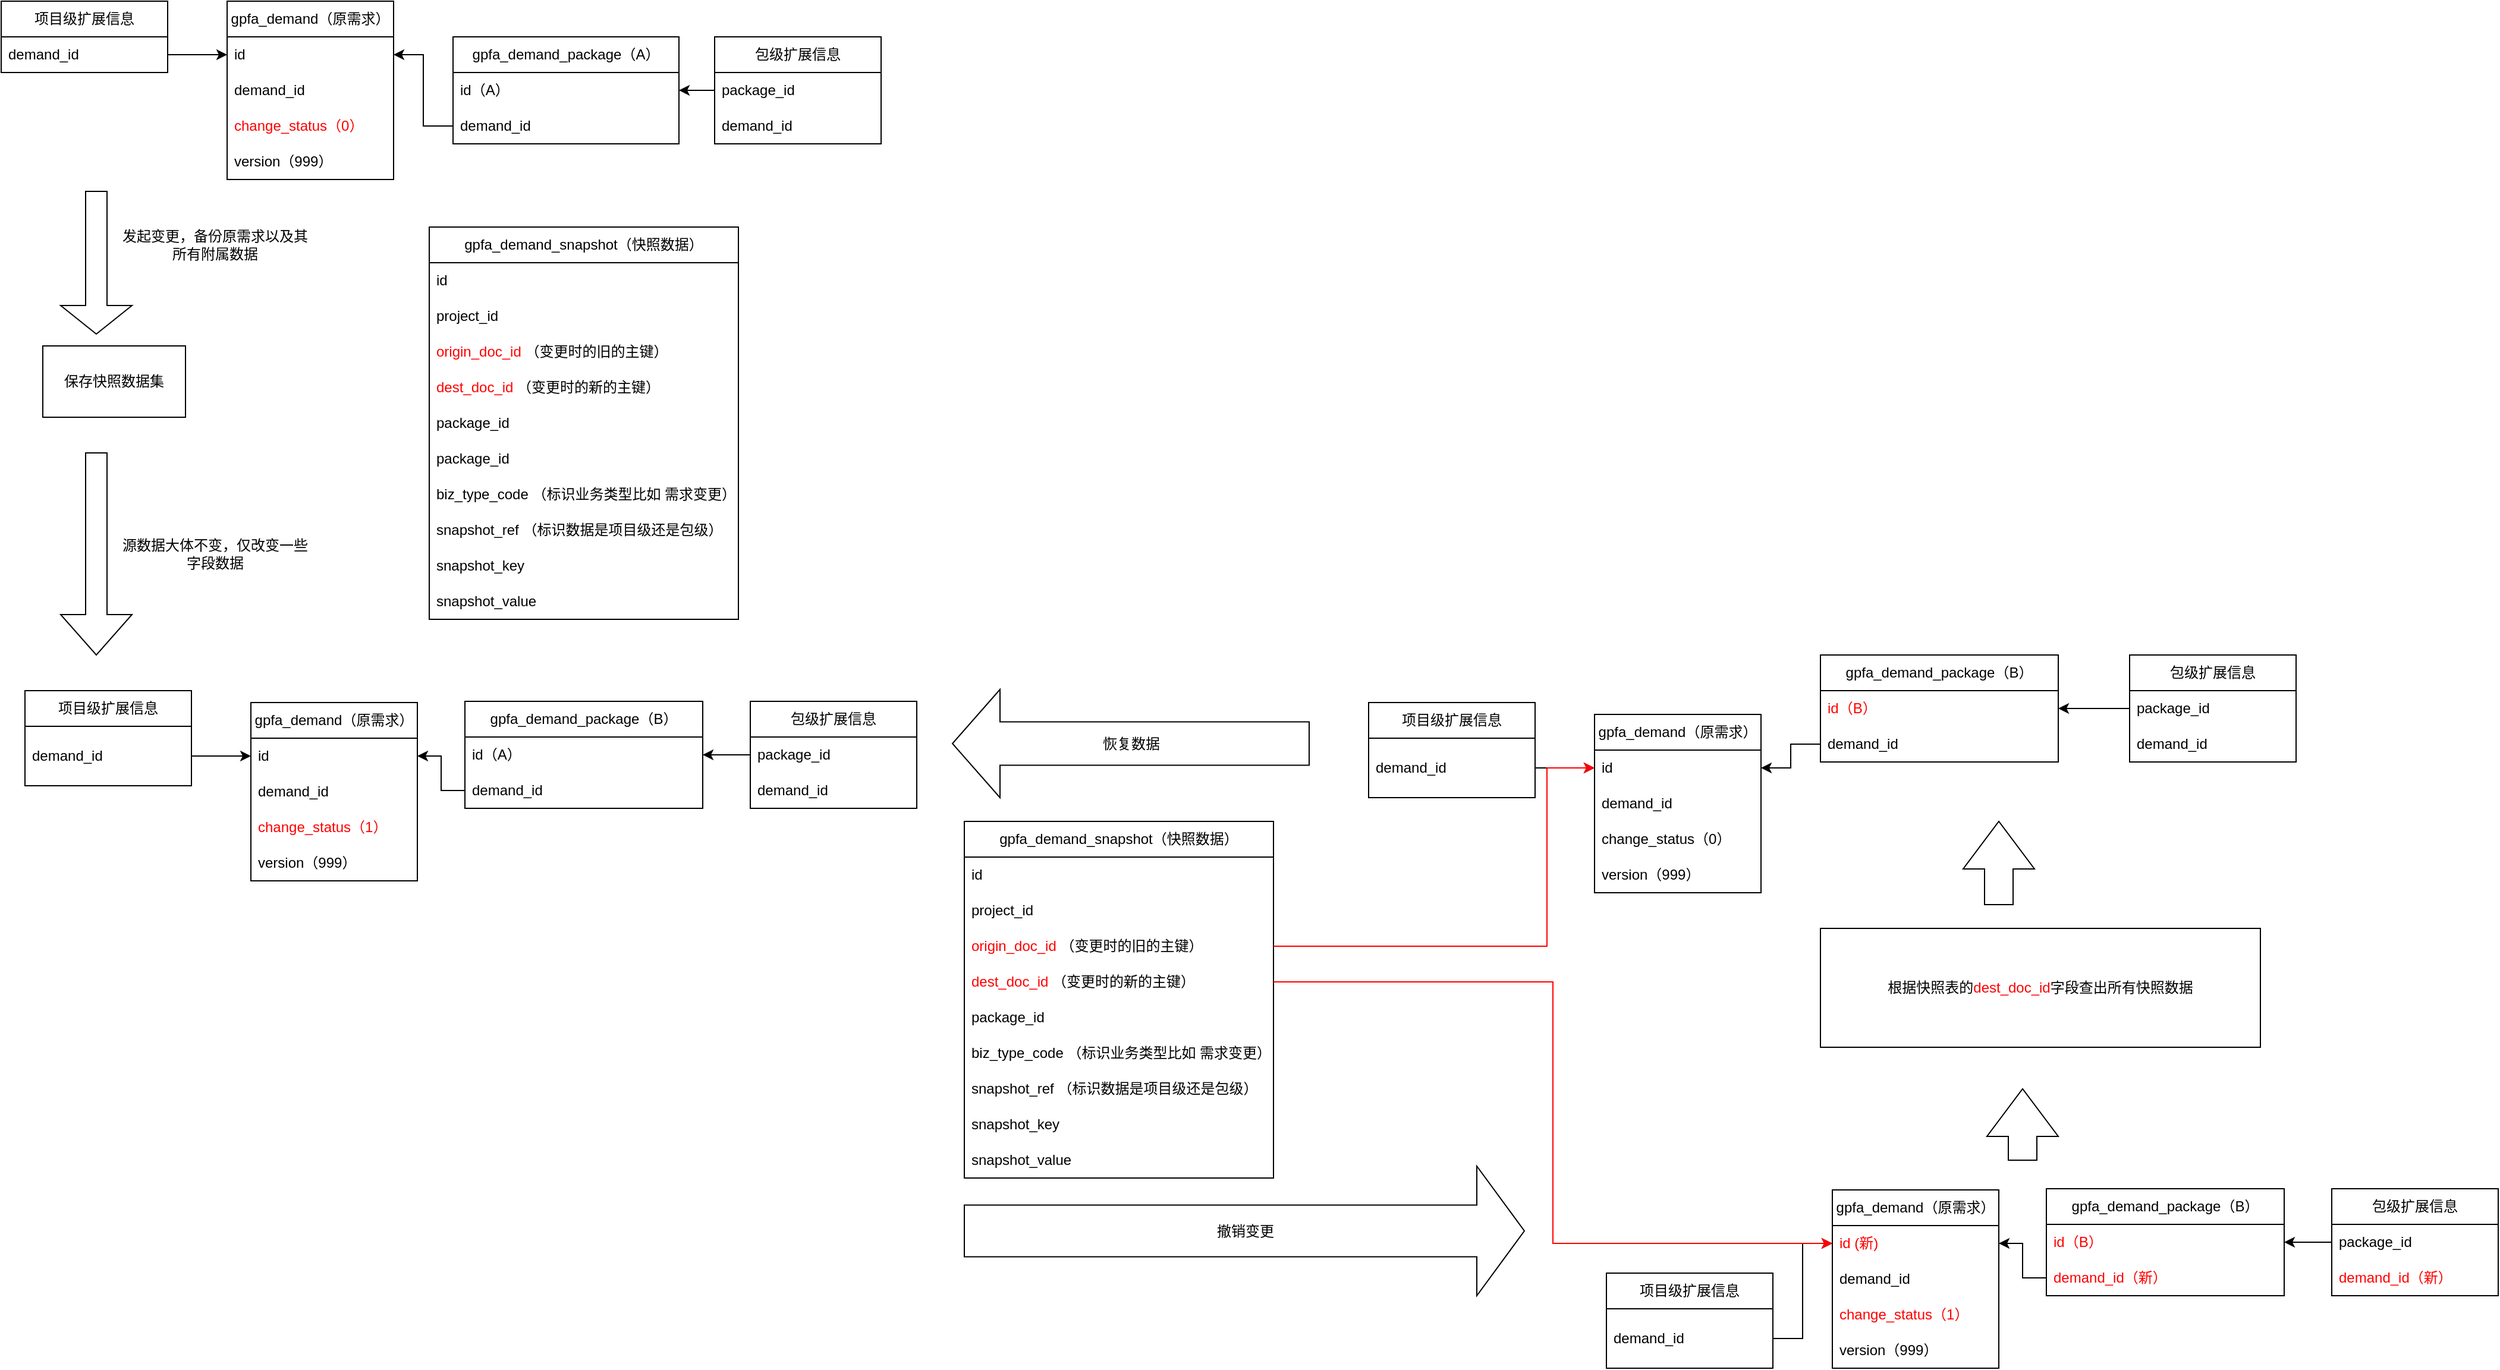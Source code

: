 <mxfile version="24.8.1">
  <diagram name="第 1 页" id="I9Ys1F_-G1VULmeVD_Wq">
    <mxGraphModel dx="2117" dy="552" grid="1" gridSize="10" guides="1" tooltips="1" connect="1" arrows="1" fold="1" page="1" pageScale="1" pageWidth="827" pageHeight="1169" math="0" shadow="0">
      <root>
        <mxCell id="0" />
        <mxCell id="1" parent="0" />
        <mxCell id="A11gRQvkqmPCRC_q29OH-1" value="gpfa_demand（原需求）" style="swimlane;fontStyle=0;childLayout=stackLayout;horizontal=1;startSize=30;horizontalStack=0;resizeParent=1;resizeParentMax=0;resizeLast=0;collapsible=1;marginBottom=0;whiteSpace=wrap;html=1;" parent="1" vertex="1">
          <mxGeometry x="150" y="50" width="140" height="150" as="geometry" />
        </mxCell>
        <mxCell id="A11gRQvkqmPCRC_q29OH-2" value="id" style="text;strokeColor=none;fillColor=none;align=left;verticalAlign=middle;spacingLeft=4;spacingRight=4;overflow=hidden;points=[[0,0.5],[1,0.5]];portConstraint=eastwest;rotatable=0;whiteSpace=wrap;html=1;" parent="A11gRQvkqmPCRC_q29OH-1" vertex="1">
          <mxGeometry y="30" width="140" height="30" as="geometry" />
        </mxCell>
        <mxCell id="A11gRQvkqmPCRC_q29OH-3" value="&lt;div&gt;demand_id&lt;/div&gt;" style="text;strokeColor=none;fillColor=none;align=left;verticalAlign=middle;spacingLeft=4;spacingRight=4;overflow=hidden;points=[[0,0.5],[1,0.5]];portConstraint=eastwest;rotatable=0;whiteSpace=wrap;html=1;" parent="A11gRQvkqmPCRC_q29OH-1" vertex="1">
          <mxGeometry y="60" width="140" height="30" as="geometry" />
        </mxCell>
        <mxCell id="A11gRQvkqmPCRC_q29OH-4" value="&lt;font color=&quot;#ff0000&quot;&gt;change_status（0）&lt;/font&gt;" style="text;strokeColor=none;fillColor=none;align=left;verticalAlign=middle;spacingLeft=4;spacingRight=4;overflow=hidden;points=[[0,0.5],[1,0.5]];portConstraint=eastwest;rotatable=0;whiteSpace=wrap;html=1;" parent="A11gRQvkqmPCRC_q29OH-1" vertex="1">
          <mxGeometry y="90" width="140" height="30" as="geometry" />
        </mxCell>
        <mxCell id="A11gRQvkqmPCRC_q29OH-44" value="version（999）" style="text;strokeColor=none;fillColor=none;align=left;verticalAlign=middle;spacingLeft=4;spacingRight=4;overflow=hidden;points=[[0,0.5],[1,0.5]];portConstraint=eastwest;rotatable=0;whiteSpace=wrap;html=1;" parent="A11gRQvkqmPCRC_q29OH-1" vertex="1">
          <mxGeometry y="120" width="140" height="30" as="geometry" />
        </mxCell>
        <mxCell id="A11gRQvkqmPCRC_q29OH-5" value="gpfa_demand_package（A）" style="swimlane;fontStyle=0;childLayout=stackLayout;horizontal=1;startSize=30;horizontalStack=0;resizeParent=1;resizeParentMax=0;resizeLast=0;collapsible=1;marginBottom=0;whiteSpace=wrap;html=1;" parent="1" vertex="1">
          <mxGeometry x="340" y="80" width="190" height="90" as="geometry" />
        </mxCell>
        <mxCell id="A11gRQvkqmPCRC_q29OH-6" value="id（A）" style="text;strokeColor=none;fillColor=none;align=left;verticalAlign=middle;spacingLeft=4;spacingRight=4;overflow=hidden;points=[[0,0.5],[1,0.5]];portConstraint=eastwest;rotatable=0;whiteSpace=wrap;html=1;" parent="A11gRQvkqmPCRC_q29OH-5" vertex="1">
          <mxGeometry y="30" width="190" height="30" as="geometry" />
        </mxCell>
        <mxCell id="A11gRQvkqmPCRC_q29OH-7" value="&lt;div&gt;demand_id&lt;/div&gt;" style="text;strokeColor=none;fillColor=none;align=left;verticalAlign=middle;spacingLeft=4;spacingRight=4;overflow=hidden;points=[[0,0.5],[1,0.5]];portConstraint=eastwest;rotatable=0;whiteSpace=wrap;html=1;" parent="A11gRQvkqmPCRC_q29OH-5" vertex="1">
          <mxGeometry y="60" width="190" height="30" as="geometry" />
        </mxCell>
        <mxCell id="A11gRQvkqmPCRC_q29OH-10" value="包级扩展信息" style="swimlane;fontStyle=0;childLayout=stackLayout;horizontal=1;startSize=30;horizontalStack=0;resizeParent=1;resizeParentMax=0;resizeLast=0;collapsible=1;marginBottom=0;whiteSpace=wrap;html=1;" parent="1" vertex="1">
          <mxGeometry x="560" y="80" width="140" height="90" as="geometry" />
        </mxCell>
        <mxCell id="A11gRQvkqmPCRC_q29OH-11" value="package_id" style="text;strokeColor=none;fillColor=none;align=left;verticalAlign=middle;spacingLeft=4;spacingRight=4;overflow=hidden;points=[[0,0.5],[1,0.5]];portConstraint=eastwest;rotatable=0;whiteSpace=wrap;html=1;" parent="A11gRQvkqmPCRC_q29OH-10" vertex="1">
          <mxGeometry y="30" width="140" height="30" as="geometry" />
        </mxCell>
        <mxCell id="A11gRQvkqmPCRC_q29OH-12" value="&lt;div&gt;demand_id&lt;/div&gt;" style="text;strokeColor=none;fillColor=none;align=left;verticalAlign=middle;spacingLeft=4;spacingRight=4;overflow=hidden;points=[[0,0.5],[1,0.5]];portConstraint=eastwest;rotatable=0;whiteSpace=wrap;html=1;" parent="A11gRQvkqmPCRC_q29OH-10" vertex="1">
          <mxGeometry y="60" width="140" height="30" as="geometry" />
        </mxCell>
        <mxCell id="A11gRQvkqmPCRC_q29OH-13" value="项目级扩展信息" style="swimlane;fontStyle=0;childLayout=stackLayout;horizontal=1;startSize=30;horizontalStack=0;resizeParent=1;resizeParentMax=0;resizeLast=0;collapsible=1;marginBottom=0;whiteSpace=wrap;html=1;" parent="1" vertex="1">
          <mxGeometry x="-40" y="50" width="140" height="60" as="geometry" />
        </mxCell>
        <mxCell id="A11gRQvkqmPCRC_q29OH-15" value="&lt;div&gt;demand_id&lt;/div&gt;" style="text;strokeColor=none;fillColor=none;align=left;verticalAlign=middle;spacingLeft=4;spacingRight=4;overflow=hidden;points=[[0,0.5],[1,0.5]];portConstraint=eastwest;rotatable=0;whiteSpace=wrap;html=1;" parent="A11gRQvkqmPCRC_q29OH-13" vertex="1">
          <mxGeometry y="30" width="140" height="30" as="geometry" />
        </mxCell>
        <mxCell id="A11gRQvkqmPCRC_q29OH-16" style="edgeStyle=orthogonalEdgeStyle;rounded=0;orthogonalLoop=1;jettySize=auto;html=1;" parent="1" source="A11gRQvkqmPCRC_q29OH-15" target="A11gRQvkqmPCRC_q29OH-2" edge="1">
          <mxGeometry relative="1" as="geometry" />
        </mxCell>
        <mxCell id="A11gRQvkqmPCRC_q29OH-18" style="edgeStyle=orthogonalEdgeStyle;rounded=0;orthogonalLoop=1;jettySize=auto;html=1;entryX=1;entryY=0.5;entryDx=0;entryDy=0;" parent="1" source="A11gRQvkqmPCRC_q29OH-7" target="A11gRQvkqmPCRC_q29OH-2" edge="1">
          <mxGeometry relative="1" as="geometry" />
        </mxCell>
        <mxCell id="A11gRQvkqmPCRC_q29OH-19" style="edgeStyle=orthogonalEdgeStyle;rounded=0;orthogonalLoop=1;jettySize=auto;html=1;" parent="1" source="A11gRQvkqmPCRC_q29OH-11" target="A11gRQvkqmPCRC_q29OH-6" edge="1">
          <mxGeometry relative="1" as="geometry" />
        </mxCell>
        <mxCell id="C_WyQ4mjt2KQoDGE2Ylt-17" value="" style="shape=singleArrow;direction=south;whiteSpace=wrap;html=1;" parent="1" vertex="1">
          <mxGeometry x="10" y="210" width="60" height="120" as="geometry" />
        </mxCell>
        <mxCell id="C_WyQ4mjt2KQoDGE2Ylt-22" value="发起变更，备份原需求以及其所有附属数据" style="text;html=1;align=center;verticalAlign=middle;whiteSpace=wrap;rounded=0;" parent="1" vertex="1">
          <mxGeometry x="60" y="240" width="160" height="30" as="geometry" />
        </mxCell>
        <mxCell id="C_WyQ4mjt2KQoDGE2Ylt-61" value="gpfa_demand（原需求）" style="swimlane;fontStyle=0;childLayout=stackLayout;horizontal=1;startSize=30;horizontalStack=0;resizeParent=1;resizeParentMax=0;resizeLast=0;collapsible=1;marginBottom=0;whiteSpace=wrap;html=1;" parent="1" vertex="1">
          <mxGeometry x="170" y="640" width="140" height="150" as="geometry" />
        </mxCell>
        <mxCell id="C_WyQ4mjt2KQoDGE2Ylt-62" value="id" style="text;strokeColor=none;fillColor=none;align=left;verticalAlign=middle;spacingLeft=4;spacingRight=4;overflow=hidden;points=[[0,0.5],[1,0.5]];portConstraint=eastwest;rotatable=0;whiteSpace=wrap;html=1;" parent="C_WyQ4mjt2KQoDGE2Ylt-61" vertex="1">
          <mxGeometry y="30" width="140" height="30" as="geometry" />
        </mxCell>
        <mxCell id="C_WyQ4mjt2KQoDGE2Ylt-63" value="&lt;div&gt;demand_id&lt;/div&gt;" style="text;strokeColor=none;fillColor=none;align=left;verticalAlign=middle;spacingLeft=4;spacingRight=4;overflow=hidden;points=[[0,0.5],[1,0.5]];portConstraint=eastwest;rotatable=0;whiteSpace=wrap;html=1;" parent="C_WyQ4mjt2KQoDGE2Ylt-61" vertex="1">
          <mxGeometry y="60" width="140" height="30" as="geometry" />
        </mxCell>
        <mxCell id="C_WyQ4mjt2KQoDGE2Ylt-64" value="&lt;font color=&quot;#ff0000&quot;&gt;change_status（1）&lt;/font&gt;" style="text;strokeColor=none;fillColor=none;align=left;verticalAlign=middle;spacingLeft=4;spacingRight=4;overflow=hidden;points=[[0,0.5],[1,0.5]];portConstraint=eastwest;rotatable=0;whiteSpace=wrap;html=1;" parent="C_WyQ4mjt2KQoDGE2Ylt-61" vertex="1">
          <mxGeometry y="90" width="140" height="30" as="geometry" />
        </mxCell>
        <mxCell id="C_WyQ4mjt2KQoDGE2Ylt-65" value="version（999）" style="text;strokeColor=none;fillColor=none;align=left;verticalAlign=middle;spacingLeft=4;spacingRight=4;overflow=hidden;points=[[0,0.5],[1,0.5]];portConstraint=eastwest;rotatable=0;whiteSpace=wrap;html=1;" parent="C_WyQ4mjt2KQoDGE2Ylt-61" vertex="1">
          <mxGeometry y="120" width="140" height="30" as="geometry" />
        </mxCell>
        <mxCell id="C_WyQ4mjt2KQoDGE2Ylt-66" value="gpfa_demand_package（B）" style="swimlane;fontStyle=0;childLayout=stackLayout;horizontal=1;startSize=30;horizontalStack=0;resizeParent=1;resizeParentMax=0;resizeLast=0;collapsible=1;marginBottom=0;whiteSpace=wrap;html=1;" parent="1" vertex="1">
          <mxGeometry x="350" y="639" width="200" height="90" as="geometry" />
        </mxCell>
        <mxCell id="C_WyQ4mjt2KQoDGE2Ylt-67" value="id（A）" style="text;strokeColor=none;fillColor=none;align=left;verticalAlign=middle;spacingLeft=4;spacingRight=4;overflow=hidden;points=[[0,0.5],[1,0.5]];portConstraint=eastwest;rotatable=0;whiteSpace=wrap;html=1;" parent="C_WyQ4mjt2KQoDGE2Ylt-66" vertex="1">
          <mxGeometry y="30" width="200" height="30" as="geometry" />
        </mxCell>
        <mxCell id="C_WyQ4mjt2KQoDGE2Ylt-68" value="&lt;div&gt;demand_id&lt;/div&gt;" style="text;strokeColor=none;fillColor=none;align=left;verticalAlign=middle;spacingLeft=4;spacingRight=4;overflow=hidden;points=[[0,0.5],[1,0.5]];portConstraint=eastwest;rotatable=0;whiteSpace=wrap;html=1;" parent="C_WyQ4mjt2KQoDGE2Ylt-66" vertex="1">
          <mxGeometry y="60" width="200" height="30" as="geometry" />
        </mxCell>
        <mxCell id="C_WyQ4mjt2KQoDGE2Ylt-69" value="包级扩展信息" style="swimlane;fontStyle=0;childLayout=stackLayout;horizontal=1;startSize=30;horizontalStack=0;resizeParent=1;resizeParentMax=0;resizeLast=0;collapsible=1;marginBottom=0;whiteSpace=wrap;html=1;" parent="1" vertex="1">
          <mxGeometry x="590" y="639" width="140" height="90" as="geometry" />
        </mxCell>
        <mxCell id="C_WyQ4mjt2KQoDGE2Ylt-70" value="package_id" style="text;strokeColor=none;fillColor=none;align=left;verticalAlign=middle;spacingLeft=4;spacingRight=4;overflow=hidden;points=[[0,0.5],[1,0.5]];portConstraint=eastwest;rotatable=0;whiteSpace=wrap;html=1;" parent="C_WyQ4mjt2KQoDGE2Ylt-69" vertex="1">
          <mxGeometry y="30" width="140" height="30" as="geometry" />
        </mxCell>
        <mxCell id="C_WyQ4mjt2KQoDGE2Ylt-71" value="&lt;div&gt;demand_id&lt;/div&gt;" style="text;strokeColor=none;fillColor=none;align=left;verticalAlign=middle;spacingLeft=4;spacingRight=4;overflow=hidden;points=[[0,0.5],[1,0.5]];portConstraint=eastwest;rotatable=0;whiteSpace=wrap;html=1;" parent="C_WyQ4mjt2KQoDGE2Ylt-69" vertex="1">
          <mxGeometry y="60" width="140" height="30" as="geometry" />
        </mxCell>
        <mxCell id="C_WyQ4mjt2KQoDGE2Ylt-72" value="项目级扩展信息" style="swimlane;fontStyle=0;childLayout=stackLayout;horizontal=1;startSize=30;horizontalStack=0;resizeParent=1;resizeParentMax=0;resizeLast=0;collapsible=1;marginBottom=0;whiteSpace=wrap;html=1;" parent="1" vertex="1">
          <mxGeometry x="-20" y="630" width="140" height="80" as="geometry" />
        </mxCell>
        <mxCell id="C_WyQ4mjt2KQoDGE2Ylt-73" value="&lt;div&gt;demand_id&lt;/div&gt;" style="text;strokeColor=none;fillColor=none;align=left;verticalAlign=middle;spacingLeft=4;spacingRight=4;overflow=hidden;points=[[0,0.5],[1,0.5]];portConstraint=eastwest;rotatable=0;whiteSpace=wrap;html=1;" parent="C_WyQ4mjt2KQoDGE2Ylt-72" vertex="1">
          <mxGeometry y="30" width="140" height="50" as="geometry" />
        </mxCell>
        <mxCell id="C_WyQ4mjt2KQoDGE2Ylt-74" style="edgeStyle=orthogonalEdgeStyle;rounded=0;orthogonalLoop=1;jettySize=auto;html=1;" parent="1" source="C_WyQ4mjt2KQoDGE2Ylt-73" target="C_WyQ4mjt2KQoDGE2Ylt-62" edge="1">
          <mxGeometry relative="1" as="geometry" />
        </mxCell>
        <mxCell id="C_WyQ4mjt2KQoDGE2Ylt-75" style="edgeStyle=orthogonalEdgeStyle;rounded=0;orthogonalLoop=1;jettySize=auto;html=1;entryX=1;entryY=0.5;entryDx=0;entryDy=0;" parent="1" source="C_WyQ4mjt2KQoDGE2Ylt-68" target="C_WyQ4mjt2KQoDGE2Ylt-62" edge="1">
          <mxGeometry relative="1" as="geometry" />
        </mxCell>
        <mxCell id="C_WyQ4mjt2KQoDGE2Ylt-76" style="edgeStyle=orthogonalEdgeStyle;rounded=0;orthogonalLoop=1;jettySize=auto;html=1;" parent="1" source="C_WyQ4mjt2KQoDGE2Ylt-70" target="C_WyQ4mjt2KQoDGE2Ylt-67" edge="1">
          <mxGeometry relative="1" as="geometry" />
        </mxCell>
        <mxCell id="C_WyQ4mjt2KQoDGE2Ylt-77" value="" style="shape=singleArrow;direction=south;whiteSpace=wrap;html=1;" parent="1" vertex="1">
          <mxGeometry x="10" y="430" width="60" height="170" as="geometry" />
        </mxCell>
        <mxCell id="7AQJ3rgcb81PWTpKVxPb-6" value="gpfa_demand_snapshot（快照数据）" style="swimlane;fontStyle=0;childLayout=stackLayout;horizontal=1;startSize=30;horizontalStack=0;resizeParent=1;resizeParentMax=0;resizeLast=0;collapsible=1;marginBottom=0;whiteSpace=wrap;html=1;" parent="1" vertex="1">
          <mxGeometry x="320" y="240" width="260" height="330" as="geometry" />
        </mxCell>
        <mxCell id="7AQJ3rgcb81PWTpKVxPb-7" value="id" style="text;strokeColor=none;fillColor=none;align=left;verticalAlign=middle;spacingLeft=4;spacingRight=4;overflow=hidden;points=[[0,0.5],[1,0.5]];portConstraint=eastwest;rotatable=0;whiteSpace=wrap;html=1;" parent="7AQJ3rgcb81PWTpKVxPb-6" vertex="1">
          <mxGeometry y="30" width="260" height="30" as="geometry" />
        </mxCell>
        <mxCell id="7AQJ3rgcb81PWTpKVxPb-8" value="project_id" style="text;strokeColor=none;fillColor=none;align=left;verticalAlign=middle;spacingLeft=4;spacingRight=4;overflow=hidden;points=[[0,0.5],[1,0.5]];portConstraint=eastwest;rotatable=0;whiteSpace=wrap;html=1;" parent="7AQJ3rgcb81PWTpKVxPb-6" vertex="1">
          <mxGeometry y="60" width="260" height="30" as="geometry" />
        </mxCell>
        <mxCell id="7AQJ3rgcb81PWTpKVxPb-11" value="&lt;font color=&quot;#ff0000&quot;&gt;origin_doc_id&lt;/font&gt; （变更时的旧的主键）" style="text;strokeColor=none;fillColor=none;align=left;verticalAlign=middle;spacingLeft=4;spacingRight=4;overflow=hidden;points=[[0,0.5],[1,0.5]];portConstraint=eastwest;rotatable=0;whiteSpace=wrap;html=1;" parent="7AQJ3rgcb81PWTpKVxPb-6" vertex="1">
          <mxGeometry y="90" width="260" height="30" as="geometry" />
        </mxCell>
        <mxCell id="7AQJ3rgcb81PWTpKVxPb-10" value="&lt;font color=&quot;#ff0000&quot;&gt;dest_doc_id&lt;/font&gt; （变更时的新的主键）" style="text;strokeColor=none;fillColor=none;align=left;verticalAlign=middle;spacingLeft=4;spacingRight=4;overflow=hidden;points=[[0,0.5],[1,0.5]];portConstraint=eastwest;rotatable=0;whiteSpace=wrap;html=1;" parent="7AQJ3rgcb81PWTpKVxPb-6" vertex="1">
          <mxGeometry y="120" width="260" height="30" as="geometry" />
        </mxCell>
        <mxCell id="7AQJ3rgcb81PWTpKVxPb-16" value="package_id" style="text;strokeColor=none;fillColor=none;align=left;verticalAlign=middle;spacingLeft=4;spacingRight=4;overflow=hidden;points=[[0,0.5],[1,0.5]];portConstraint=eastwest;rotatable=0;whiteSpace=wrap;html=1;" parent="7AQJ3rgcb81PWTpKVxPb-6" vertex="1">
          <mxGeometry y="150" width="260" height="30" as="geometry" />
        </mxCell>
        <mxCell id="-rqEUNTvisuXsaE-r4DA-5" value="package_id" style="text;strokeColor=none;fillColor=none;align=left;verticalAlign=middle;spacingLeft=4;spacingRight=4;overflow=hidden;points=[[0,0.5],[1,0.5]];portConstraint=eastwest;rotatable=0;whiteSpace=wrap;html=1;" vertex="1" parent="7AQJ3rgcb81PWTpKVxPb-6">
          <mxGeometry y="180" width="260" height="30" as="geometry" />
        </mxCell>
        <mxCell id="7AQJ3rgcb81PWTpKVxPb-35" value="biz_type_code （标识业务类型比如 需求变更）" style="text;strokeColor=none;fillColor=none;align=left;verticalAlign=middle;spacingLeft=4;spacingRight=4;overflow=hidden;points=[[0,0.5],[1,0.5]];portConstraint=eastwest;rotatable=0;whiteSpace=wrap;html=1;" parent="7AQJ3rgcb81PWTpKVxPb-6" vertex="1">
          <mxGeometry y="210" width="260" height="30" as="geometry" />
        </mxCell>
        <mxCell id="7AQJ3rgcb81PWTpKVxPb-18" value="snapshot_ref （标识数据是项目级还是包级）" style="text;strokeColor=none;fillColor=none;align=left;verticalAlign=middle;spacingLeft=4;spacingRight=4;overflow=hidden;points=[[0,0.5],[1,0.5]];portConstraint=eastwest;rotatable=0;whiteSpace=wrap;html=1;" parent="7AQJ3rgcb81PWTpKVxPb-6" vertex="1">
          <mxGeometry y="240" width="260" height="30" as="geometry" />
        </mxCell>
        <mxCell id="7AQJ3rgcb81PWTpKVxPb-19" value="snapshot_key" style="text;strokeColor=none;fillColor=none;align=left;verticalAlign=middle;spacingLeft=4;spacingRight=4;overflow=hidden;points=[[0,0.5],[1,0.5]];portConstraint=eastwest;rotatable=0;whiteSpace=wrap;html=1;" parent="7AQJ3rgcb81PWTpKVxPb-6" vertex="1">
          <mxGeometry y="270" width="260" height="30" as="geometry" />
        </mxCell>
        <mxCell id="7AQJ3rgcb81PWTpKVxPb-20" value="snapshot_value" style="text;strokeColor=none;fillColor=none;align=left;verticalAlign=middle;spacingLeft=4;spacingRight=4;overflow=hidden;points=[[0,0.5],[1,0.5]];portConstraint=eastwest;rotatable=0;whiteSpace=wrap;html=1;" parent="7AQJ3rgcb81PWTpKVxPb-6" vertex="1">
          <mxGeometry y="300" width="260" height="30" as="geometry" />
        </mxCell>
        <mxCell id="7AQJ3rgcb81PWTpKVxPb-21" value="保存快照数据集" style="rounded=0;whiteSpace=wrap;html=1;" parent="1" vertex="1">
          <mxGeometry x="-5" y="340" width="120" height="60" as="geometry" />
        </mxCell>
        <mxCell id="7AQJ3rgcb81PWTpKVxPb-25" value="gpfa_demand_snapshot（快照数据）" style="swimlane;fontStyle=0;childLayout=stackLayout;horizontal=1;startSize=30;horizontalStack=0;resizeParent=1;resizeParentMax=0;resizeLast=0;collapsible=1;marginBottom=0;whiteSpace=wrap;html=1;" parent="1" vertex="1">
          <mxGeometry x="770" y="740" width="260" height="300" as="geometry" />
        </mxCell>
        <mxCell id="7AQJ3rgcb81PWTpKVxPb-26" value="id" style="text;strokeColor=none;fillColor=none;align=left;verticalAlign=middle;spacingLeft=4;spacingRight=4;overflow=hidden;points=[[0,0.5],[1,0.5]];portConstraint=eastwest;rotatable=0;whiteSpace=wrap;html=1;" parent="7AQJ3rgcb81PWTpKVxPb-25" vertex="1">
          <mxGeometry y="30" width="260" height="30" as="geometry" />
        </mxCell>
        <mxCell id="7AQJ3rgcb81PWTpKVxPb-27" value="project_id" style="text;strokeColor=none;fillColor=none;align=left;verticalAlign=middle;spacingLeft=4;spacingRight=4;overflow=hidden;points=[[0,0.5],[1,0.5]];portConstraint=eastwest;rotatable=0;whiteSpace=wrap;html=1;" parent="7AQJ3rgcb81PWTpKVxPb-25" vertex="1">
          <mxGeometry y="60" width="260" height="30" as="geometry" />
        </mxCell>
        <mxCell id="7AQJ3rgcb81PWTpKVxPb-28" value="&lt;font color=&quot;#ff0000&quot;&gt;origin_doc_id&lt;/font&gt; （变更时的旧的主键）" style="text;strokeColor=none;fillColor=none;align=left;verticalAlign=middle;spacingLeft=4;spacingRight=4;overflow=hidden;points=[[0,0.5],[1,0.5]];portConstraint=eastwest;rotatable=0;whiteSpace=wrap;html=1;" parent="7AQJ3rgcb81PWTpKVxPb-25" vertex="1">
          <mxGeometry y="90" width="260" height="30" as="geometry" />
        </mxCell>
        <mxCell id="7AQJ3rgcb81PWTpKVxPb-29" value="&lt;font color=&quot;#ff0000&quot;&gt;dest_doc_id&lt;/font&gt; （变更时的新的主键）" style="text;strokeColor=none;fillColor=none;align=left;verticalAlign=middle;spacingLeft=4;spacingRight=4;overflow=hidden;points=[[0,0.5],[1,0.5]];portConstraint=eastwest;rotatable=0;whiteSpace=wrap;html=1;" parent="7AQJ3rgcb81PWTpKVxPb-25" vertex="1">
          <mxGeometry y="120" width="260" height="30" as="geometry" />
        </mxCell>
        <mxCell id="7AQJ3rgcb81PWTpKVxPb-30" value="package_id" style="text;strokeColor=none;fillColor=none;align=left;verticalAlign=middle;spacingLeft=4;spacingRight=4;overflow=hidden;points=[[0,0.5],[1,0.5]];portConstraint=eastwest;rotatable=0;whiteSpace=wrap;html=1;" parent="7AQJ3rgcb81PWTpKVxPb-25" vertex="1">
          <mxGeometry y="150" width="260" height="30" as="geometry" />
        </mxCell>
        <mxCell id="7AQJ3rgcb81PWTpKVxPb-36" value="biz_type_code （标识业务类型比如 需求变更）" style="text;strokeColor=none;fillColor=none;align=left;verticalAlign=middle;spacingLeft=4;spacingRight=4;overflow=hidden;points=[[0,0.5],[1,0.5]];portConstraint=eastwest;rotatable=0;whiteSpace=wrap;html=1;" parent="7AQJ3rgcb81PWTpKVxPb-25" vertex="1">
          <mxGeometry y="180" width="260" height="30" as="geometry" />
        </mxCell>
        <mxCell id="7AQJ3rgcb81PWTpKVxPb-31" value="snapshot_ref （标识数据是项目级还是包级）" style="text;strokeColor=none;fillColor=none;align=left;verticalAlign=middle;spacingLeft=4;spacingRight=4;overflow=hidden;points=[[0,0.5],[1,0.5]];portConstraint=eastwest;rotatable=0;whiteSpace=wrap;html=1;" parent="7AQJ3rgcb81PWTpKVxPb-25" vertex="1">
          <mxGeometry y="210" width="260" height="30" as="geometry" />
        </mxCell>
        <mxCell id="7AQJ3rgcb81PWTpKVxPb-32" value="snapshot_key" style="text;strokeColor=none;fillColor=none;align=left;verticalAlign=middle;spacingLeft=4;spacingRight=4;overflow=hidden;points=[[0,0.5],[1,0.5]];portConstraint=eastwest;rotatable=0;whiteSpace=wrap;html=1;" parent="7AQJ3rgcb81PWTpKVxPb-25" vertex="1">
          <mxGeometry y="240" width="260" height="30" as="geometry" />
        </mxCell>
        <mxCell id="7AQJ3rgcb81PWTpKVxPb-33" value="snapshot_value" style="text;strokeColor=none;fillColor=none;align=left;verticalAlign=middle;spacingLeft=4;spacingRight=4;overflow=hidden;points=[[0,0.5],[1,0.5]];portConstraint=eastwest;rotatable=0;whiteSpace=wrap;html=1;" parent="7AQJ3rgcb81PWTpKVxPb-25" vertex="1">
          <mxGeometry y="270" width="260" height="30" as="geometry" />
        </mxCell>
        <mxCell id="7AQJ3rgcb81PWTpKVxPb-42" value="撤销变更" style="html=1;shadow=0;dashed=0;align=center;verticalAlign=middle;shape=mxgraph.arrows2.arrow;dy=0.6;dx=40;notch=0;" parent="1" vertex="1">
          <mxGeometry x="770" y="1030" width="471" height="109" as="geometry" />
        </mxCell>
        <mxCell id="7AQJ3rgcb81PWTpKVxPb-43" value="gpfa_demand（原需求）" style="swimlane;fontStyle=0;childLayout=stackLayout;horizontal=1;startSize=30;horizontalStack=0;resizeParent=1;resizeParentMax=0;resizeLast=0;collapsible=1;marginBottom=0;whiteSpace=wrap;html=1;" parent="1" vertex="1">
          <mxGeometry x="1500" y="1050" width="140" height="150" as="geometry" />
        </mxCell>
        <mxCell id="7AQJ3rgcb81PWTpKVxPb-44" value="&lt;font color=&quot;#ff0000&quot;&gt;id (新)&lt;/font&gt;" style="text;strokeColor=none;fillColor=none;align=left;verticalAlign=middle;spacingLeft=4;spacingRight=4;overflow=hidden;points=[[0,0.5],[1,0.5]];portConstraint=eastwest;rotatable=0;whiteSpace=wrap;html=1;" parent="7AQJ3rgcb81PWTpKVxPb-43" vertex="1">
          <mxGeometry y="30" width="140" height="30" as="geometry" />
        </mxCell>
        <mxCell id="7AQJ3rgcb81PWTpKVxPb-45" value="&lt;div&gt;demand_id&lt;/div&gt;" style="text;strokeColor=none;fillColor=none;align=left;verticalAlign=middle;spacingLeft=4;spacingRight=4;overflow=hidden;points=[[0,0.5],[1,0.5]];portConstraint=eastwest;rotatable=0;whiteSpace=wrap;html=1;" parent="7AQJ3rgcb81PWTpKVxPb-43" vertex="1">
          <mxGeometry y="60" width="140" height="30" as="geometry" />
        </mxCell>
        <mxCell id="7AQJ3rgcb81PWTpKVxPb-46" value="&lt;font color=&quot;#ff0000&quot;&gt;change_status（1）&lt;/font&gt;" style="text;strokeColor=none;fillColor=none;align=left;verticalAlign=middle;spacingLeft=4;spacingRight=4;overflow=hidden;points=[[0,0.5],[1,0.5]];portConstraint=eastwest;rotatable=0;whiteSpace=wrap;html=1;" parent="7AQJ3rgcb81PWTpKVxPb-43" vertex="1">
          <mxGeometry y="90" width="140" height="30" as="geometry" />
        </mxCell>
        <mxCell id="7AQJ3rgcb81PWTpKVxPb-47" value="version（999）" style="text;strokeColor=none;fillColor=none;align=left;verticalAlign=middle;spacingLeft=4;spacingRight=4;overflow=hidden;points=[[0,0.5],[1,0.5]];portConstraint=eastwest;rotatable=0;whiteSpace=wrap;html=1;" parent="7AQJ3rgcb81PWTpKVxPb-43" vertex="1">
          <mxGeometry y="120" width="140" height="30" as="geometry" />
        </mxCell>
        <mxCell id="7AQJ3rgcb81PWTpKVxPb-48" value="gpfa_demand_package（B）" style="swimlane;fontStyle=0;childLayout=stackLayout;horizontal=1;startSize=30;horizontalStack=0;resizeParent=1;resizeParentMax=0;resizeLast=0;collapsible=1;marginBottom=0;whiteSpace=wrap;html=1;" parent="1" vertex="1">
          <mxGeometry x="1680" y="1049" width="200" height="90" as="geometry" />
        </mxCell>
        <mxCell id="7AQJ3rgcb81PWTpKVxPb-49" value="&lt;font color=&quot;#ff0000&quot;&gt;id（B）&lt;/font&gt;" style="text;strokeColor=none;fillColor=none;align=left;verticalAlign=middle;spacingLeft=4;spacingRight=4;overflow=hidden;points=[[0,0.5],[1,0.5]];portConstraint=eastwest;rotatable=0;whiteSpace=wrap;html=1;" parent="7AQJ3rgcb81PWTpKVxPb-48" vertex="1">
          <mxGeometry y="30" width="200" height="30" as="geometry" />
        </mxCell>
        <mxCell id="7AQJ3rgcb81PWTpKVxPb-50" value="&lt;div&gt;&lt;font color=&quot;#ff0000&quot;&gt;demand_id（新）&lt;/font&gt;&lt;/div&gt;" style="text;strokeColor=none;fillColor=none;align=left;verticalAlign=middle;spacingLeft=4;spacingRight=4;overflow=hidden;points=[[0,0.5],[1,0.5]];portConstraint=eastwest;rotatable=0;whiteSpace=wrap;html=1;" parent="7AQJ3rgcb81PWTpKVxPb-48" vertex="1">
          <mxGeometry y="60" width="200" height="30" as="geometry" />
        </mxCell>
        <mxCell id="7AQJ3rgcb81PWTpKVxPb-51" value="包级扩展信息" style="swimlane;fontStyle=0;childLayout=stackLayout;horizontal=1;startSize=30;horizontalStack=0;resizeParent=1;resizeParentMax=0;resizeLast=0;collapsible=1;marginBottom=0;whiteSpace=wrap;html=1;" parent="1" vertex="1">
          <mxGeometry x="1920" y="1049" width="140" height="90" as="geometry" />
        </mxCell>
        <mxCell id="7AQJ3rgcb81PWTpKVxPb-52" value="package_id" style="text;strokeColor=none;fillColor=none;align=left;verticalAlign=middle;spacingLeft=4;spacingRight=4;overflow=hidden;points=[[0,0.5],[1,0.5]];portConstraint=eastwest;rotatable=0;whiteSpace=wrap;html=1;" parent="7AQJ3rgcb81PWTpKVxPb-51" vertex="1">
          <mxGeometry y="30" width="140" height="30" as="geometry" />
        </mxCell>
        <mxCell id="7AQJ3rgcb81PWTpKVxPb-53" value="&lt;div&gt;&lt;font color=&quot;#ff0000&quot;&gt;demand_id（新）&lt;/font&gt;&lt;/div&gt;" style="text;strokeColor=none;fillColor=none;align=left;verticalAlign=middle;spacingLeft=4;spacingRight=4;overflow=hidden;points=[[0,0.5],[1,0.5]];portConstraint=eastwest;rotatable=0;whiteSpace=wrap;html=1;" parent="7AQJ3rgcb81PWTpKVxPb-51" vertex="1">
          <mxGeometry y="60" width="140" height="30" as="geometry" />
        </mxCell>
        <mxCell id="7AQJ3rgcb81PWTpKVxPb-54" value="项目级扩展信息" style="swimlane;fontStyle=0;childLayout=stackLayout;horizontal=1;startSize=30;horizontalStack=0;resizeParent=1;resizeParentMax=0;resizeLast=0;collapsible=1;marginBottom=0;whiteSpace=wrap;html=1;" parent="1" vertex="1">
          <mxGeometry x="1310" y="1120" width="140" height="80" as="geometry" />
        </mxCell>
        <mxCell id="7AQJ3rgcb81PWTpKVxPb-55" value="&lt;div&gt;demand_id&lt;/div&gt;" style="text;strokeColor=none;fillColor=none;align=left;verticalAlign=middle;spacingLeft=4;spacingRight=4;overflow=hidden;points=[[0,0.5],[1,0.5]];portConstraint=eastwest;rotatable=0;whiteSpace=wrap;html=1;" parent="7AQJ3rgcb81PWTpKVxPb-54" vertex="1">
          <mxGeometry y="30" width="140" height="50" as="geometry" />
        </mxCell>
        <mxCell id="7AQJ3rgcb81PWTpKVxPb-56" style="edgeStyle=orthogonalEdgeStyle;rounded=0;orthogonalLoop=1;jettySize=auto;html=1;" parent="1" source="7AQJ3rgcb81PWTpKVxPb-55" target="7AQJ3rgcb81PWTpKVxPb-44" edge="1">
          <mxGeometry relative="1" as="geometry" />
        </mxCell>
        <mxCell id="7AQJ3rgcb81PWTpKVxPb-57" style="edgeStyle=orthogonalEdgeStyle;rounded=0;orthogonalLoop=1;jettySize=auto;html=1;entryX=1;entryY=0.5;entryDx=0;entryDy=0;" parent="1" source="7AQJ3rgcb81PWTpKVxPb-50" target="7AQJ3rgcb81PWTpKVxPb-44" edge="1">
          <mxGeometry relative="1" as="geometry" />
        </mxCell>
        <mxCell id="7AQJ3rgcb81PWTpKVxPb-58" style="edgeStyle=orthogonalEdgeStyle;rounded=0;orthogonalLoop=1;jettySize=auto;html=1;" parent="1" source="7AQJ3rgcb81PWTpKVxPb-52" target="7AQJ3rgcb81PWTpKVxPb-49" edge="1">
          <mxGeometry relative="1" as="geometry" />
        </mxCell>
        <mxCell id="7AQJ3rgcb81PWTpKVxPb-59" value="根据快照表的&lt;font color=&quot;#ff0000&quot;&gt;dest_doc_id&lt;/font&gt;字段查出所有快照数据" style="rounded=0;whiteSpace=wrap;html=1;" parent="1" vertex="1">
          <mxGeometry x="1490" y="830" width="370" height="100" as="geometry" />
        </mxCell>
        <mxCell id="7AQJ3rgcb81PWTpKVxPb-104" value="gpfa_demand（原需求）" style="swimlane;fontStyle=0;childLayout=stackLayout;horizontal=1;startSize=30;horizontalStack=0;resizeParent=1;resizeParentMax=0;resizeLast=0;collapsible=1;marginBottom=0;whiteSpace=wrap;html=1;" parent="1" vertex="1">
          <mxGeometry x="1300" y="650" width="140" height="150" as="geometry" />
        </mxCell>
        <mxCell id="7AQJ3rgcb81PWTpKVxPb-105" value="id" style="text;strokeColor=none;fillColor=none;align=left;verticalAlign=middle;spacingLeft=4;spacingRight=4;overflow=hidden;points=[[0,0.5],[1,0.5]];portConstraint=eastwest;rotatable=0;whiteSpace=wrap;html=1;" parent="7AQJ3rgcb81PWTpKVxPb-104" vertex="1">
          <mxGeometry y="30" width="140" height="30" as="geometry" />
        </mxCell>
        <mxCell id="7AQJ3rgcb81PWTpKVxPb-106" value="&lt;div&gt;demand_id&lt;/div&gt;" style="text;strokeColor=none;fillColor=none;align=left;verticalAlign=middle;spacingLeft=4;spacingRight=4;overflow=hidden;points=[[0,0.5],[1,0.5]];portConstraint=eastwest;rotatable=0;whiteSpace=wrap;html=1;" parent="7AQJ3rgcb81PWTpKVxPb-104" vertex="1">
          <mxGeometry y="60" width="140" height="30" as="geometry" />
        </mxCell>
        <mxCell id="7AQJ3rgcb81PWTpKVxPb-107" value="change_status（0）" style="text;strokeColor=none;fillColor=none;align=left;verticalAlign=middle;spacingLeft=4;spacingRight=4;overflow=hidden;points=[[0,0.5],[1,0.5]];portConstraint=eastwest;rotatable=0;whiteSpace=wrap;html=1;" parent="7AQJ3rgcb81PWTpKVxPb-104" vertex="1">
          <mxGeometry y="90" width="140" height="30" as="geometry" />
        </mxCell>
        <mxCell id="7AQJ3rgcb81PWTpKVxPb-108" value="version（999）" style="text;strokeColor=none;fillColor=none;align=left;verticalAlign=middle;spacingLeft=4;spacingRight=4;overflow=hidden;points=[[0,0.5],[1,0.5]];portConstraint=eastwest;rotatable=0;whiteSpace=wrap;html=1;" parent="7AQJ3rgcb81PWTpKVxPb-104" vertex="1">
          <mxGeometry y="120" width="140" height="30" as="geometry" />
        </mxCell>
        <mxCell id="7AQJ3rgcb81PWTpKVxPb-109" value="gpfa_demand_package（B）" style="swimlane;fontStyle=0;childLayout=stackLayout;horizontal=1;startSize=30;horizontalStack=0;resizeParent=1;resizeParentMax=0;resizeLast=0;collapsible=1;marginBottom=0;whiteSpace=wrap;html=1;" parent="1" vertex="1">
          <mxGeometry x="1490" y="600" width="200" height="90" as="geometry" />
        </mxCell>
        <mxCell id="7AQJ3rgcb81PWTpKVxPb-110" value="&lt;font color=&quot;#ff0000&quot;&gt;id（B）&lt;/font&gt;" style="text;strokeColor=none;fillColor=none;align=left;verticalAlign=middle;spacingLeft=4;spacingRight=4;overflow=hidden;points=[[0,0.5],[1,0.5]];portConstraint=eastwest;rotatable=0;whiteSpace=wrap;html=1;" parent="7AQJ3rgcb81PWTpKVxPb-109" vertex="1">
          <mxGeometry y="30" width="200" height="30" as="geometry" />
        </mxCell>
        <mxCell id="7AQJ3rgcb81PWTpKVxPb-111" value="&lt;div&gt;demand_id&lt;/div&gt;" style="text;strokeColor=none;fillColor=none;align=left;verticalAlign=middle;spacingLeft=4;spacingRight=4;overflow=hidden;points=[[0,0.5],[1,0.5]];portConstraint=eastwest;rotatable=0;whiteSpace=wrap;html=1;" parent="7AQJ3rgcb81PWTpKVxPb-109" vertex="1">
          <mxGeometry y="60" width="200" height="30" as="geometry" />
        </mxCell>
        <mxCell id="7AQJ3rgcb81PWTpKVxPb-112" value="包级扩展信息" style="swimlane;fontStyle=0;childLayout=stackLayout;horizontal=1;startSize=30;horizontalStack=0;resizeParent=1;resizeParentMax=0;resizeLast=0;collapsible=1;marginBottom=0;whiteSpace=wrap;html=1;" parent="1" vertex="1">
          <mxGeometry x="1750" y="600" width="140" height="90" as="geometry" />
        </mxCell>
        <mxCell id="7AQJ3rgcb81PWTpKVxPb-113" value="package_id" style="text;strokeColor=none;fillColor=none;align=left;verticalAlign=middle;spacingLeft=4;spacingRight=4;overflow=hidden;points=[[0,0.5],[1,0.5]];portConstraint=eastwest;rotatable=0;whiteSpace=wrap;html=1;" parent="7AQJ3rgcb81PWTpKVxPb-112" vertex="1">
          <mxGeometry y="30" width="140" height="30" as="geometry" />
        </mxCell>
        <mxCell id="7AQJ3rgcb81PWTpKVxPb-114" value="&lt;div&gt;demand_id&lt;/div&gt;" style="text;strokeColor=none;fillColor=none;align=left;verticalAlign=middle;spacingLeft=4;spacingRight=4;overflow=hidden;points=[[0,0.5],[1,0.5]];portConstraint=eastwest;rotatable=0;whiteSpace=wrap;html=1;" parent="7AQJ3rgcb81PWTpKVxPb-112" vertex="1">
          <mxGeometry y="60" width="140" height="30" as="geometry" />
        </mxCell>
        <mxCell id="7AQJ3rgcb81PWTpKVxPb-115" value="项目级扩展信息" style="swimlane;fontStyle=0;childLayout=stackLayout;horizontal=1;startSize=30;horizontalStack=0;resizeParent=1;resizeParentMax=0;resizeLast=0;collapsible=1;marginBottom=0;whiteSpace=wrap;html=1;" parent="1" vertex="1">
          <mxGeometry x="1110" y="640" width="140" height="80" as="geometry" />
        </mxCell>
        <mxCell id="7AQJ3rgcb81PWTpKVxPb-116" value="&lt;div&gt;demand_id&lt;/div&gt;" style="text;strokeColor=none;fillColor=none;align=left;verticalAlign=middle;spacingLeft=4;spacingRight=4;overflow=hidden;points=[[0,0.5],[1,0.5]];portConstraint=eastwest;rotatable=0;whiteSpace=wrap;html=1;" parent="7AQJ3rgcb81PWTpKVxPb-115" vertex="1">
          <mxGeometry y="30" width="140" height="50" as="geometry" />
        </mxCell>
        <mxCell id="7AQJ3rgcb81PWTpKVxPb-117" style="edgeStyle=orthogonalEdgeStyle;rounded=0;orthogonalLoop=1;jettySize=auto;html=1;" parent="1" source="7AQJ3rgcb81PWTpKVxPb-116" target="7AQJ3rgcb81PWTpKVxPb-105" edge="1">
          <mxGeometry relative="1" as="geometry" />
        </mxCell>
        <mxCell id="7AQJ3rgcb81PWTpKVxPb-118" style="edgeStyle=orthogonalEdgeStyle;rounded=0;orthogonalLoop=1;jettySize=auto;html=1;entryX=1;entryY=0.5;entryDx=0;entryDy=0;" parent="1" source="7AQJ3rgcb81PWTpKVxPb-111" target="7AQJ3rgcb81PWTpKVxPb-105" edge="1">
          <mxGeometry relative="1" as="geometry" />
        </mxCell>
        <mxCell id="7AQJ3rgcb81PWTpKVxPb-119" style="edgeStyle=orthogonalEdgeStyle;rounded=0;orthogonalLoop=1;jettySize=auto;html=1;" parent="1" source="7AQJ3rgcb81PWTpKVxPb-113" target="7AQJ3rgcb81PWTpKVxPb-110" edge="1">
          <mxGeometry relative="1" as="geometry" />
        </mxCell>
        <mxCell id="7AQJ3rgcb81PWTpKVxPb-120" value="恢复数据" style="html=1;shadow=0;dashed=0;align=center;verticalAlign=middle;shape=mxgraph.arrows2.arrow;dy=0.6;dx=40;flipH=1;notch=0;" parent="1" vertex="1">
          <mxGeometry x="760" y="629" width="300" height="91" as="geometry" />
        </mxCell>
        <mxCell id="7AQJ3rgcb81PWTpKVxPb-122" value="" style="html=1;shadow=0;dashed=0;align=center;verticalAlign=middle;shape=mxgraph.arrows2.arrow;dy=0.6;dx=40;direction=north;notch=0;" parent="1" vertex="1">
          <mxGeometry x="1630" y="965" width="60" height="60" as="geometry" />
        </mxCell>
        <mxCell id="7AQJ3rgcb81PWTpKVxPb-123" value="" style="html=1;shadow=0;dashed=0;align=center;verticalAlign=middle;shape=mxgraph.arrows2.arrow;dy=0.6;dx=40;direction=north;notch=0;" parent="1" vertex="1">
          <mxGeometry x="1610" y="740" width="60" height="70" as="geometry" />
        </mxCell>
        <mxCell id="7AQJ3rgcb81PWTpKVxPb-124" style="edgeStyle=orthogonalEdgeStyle;rounded=0;orthogonalLoop=1;jettySize=auto;html=1;exitX=1;exitY=0.5;exitDx=0;exitDy=0;entryX=0;entryY=0.5;entryDx=0;entryDy=0;strokeColor=#ff0000;" parent="1" source="7AQJ3rgcb81PWTpKVxPb-28" target="7AQJ3rgcb81PWTpKVxPb-105" edge="1">
          <mxGeometry relative="1" as="geometry">
            <Array as="points">
              <mxPoint x="1260" y="845" />
              <mxPoint x="1260" y="695" />
            </Array>
          </mxGeometry>
        </mxCell>
        <mxCell id="7AQJ3rgcb81PWTpKVxPb-126" style="edgeStyle=orthogonalEdgeStyle;rounded=0;orthogonalLoop=1;jettySize=auto;html=1;exitX=1;exitY=0.5;exitDx=0;exitDy=0;entryX=0;entryY=0.5;entryDx=0;entryDy=0;strokeColor=#ff0000;" parent="1" source="7AQJ3rgcb81PWTpKVxPb-29" target="7AQJ3rgcb81PWTpKVxPb-44" edge="1">
          <mxGeometry relative="1" as="geometry" />
        </mxCell>
        <mxCell id="-rqEUNTvisuXsaE-r4DA-1" value="源数据大体不变，仅改变一些字段数据" style="text;html=1;align=center;verticalAlign=middle;whiteSpace=wrap;rounded=0;" vertex="1" parent="1">
          <mxGeometry x="60" y="500" width="160" height="30" as="geometry" />
        </mxCell>
      </root>
    </mxGraphModel>
  </diagram>
</mxfile>

